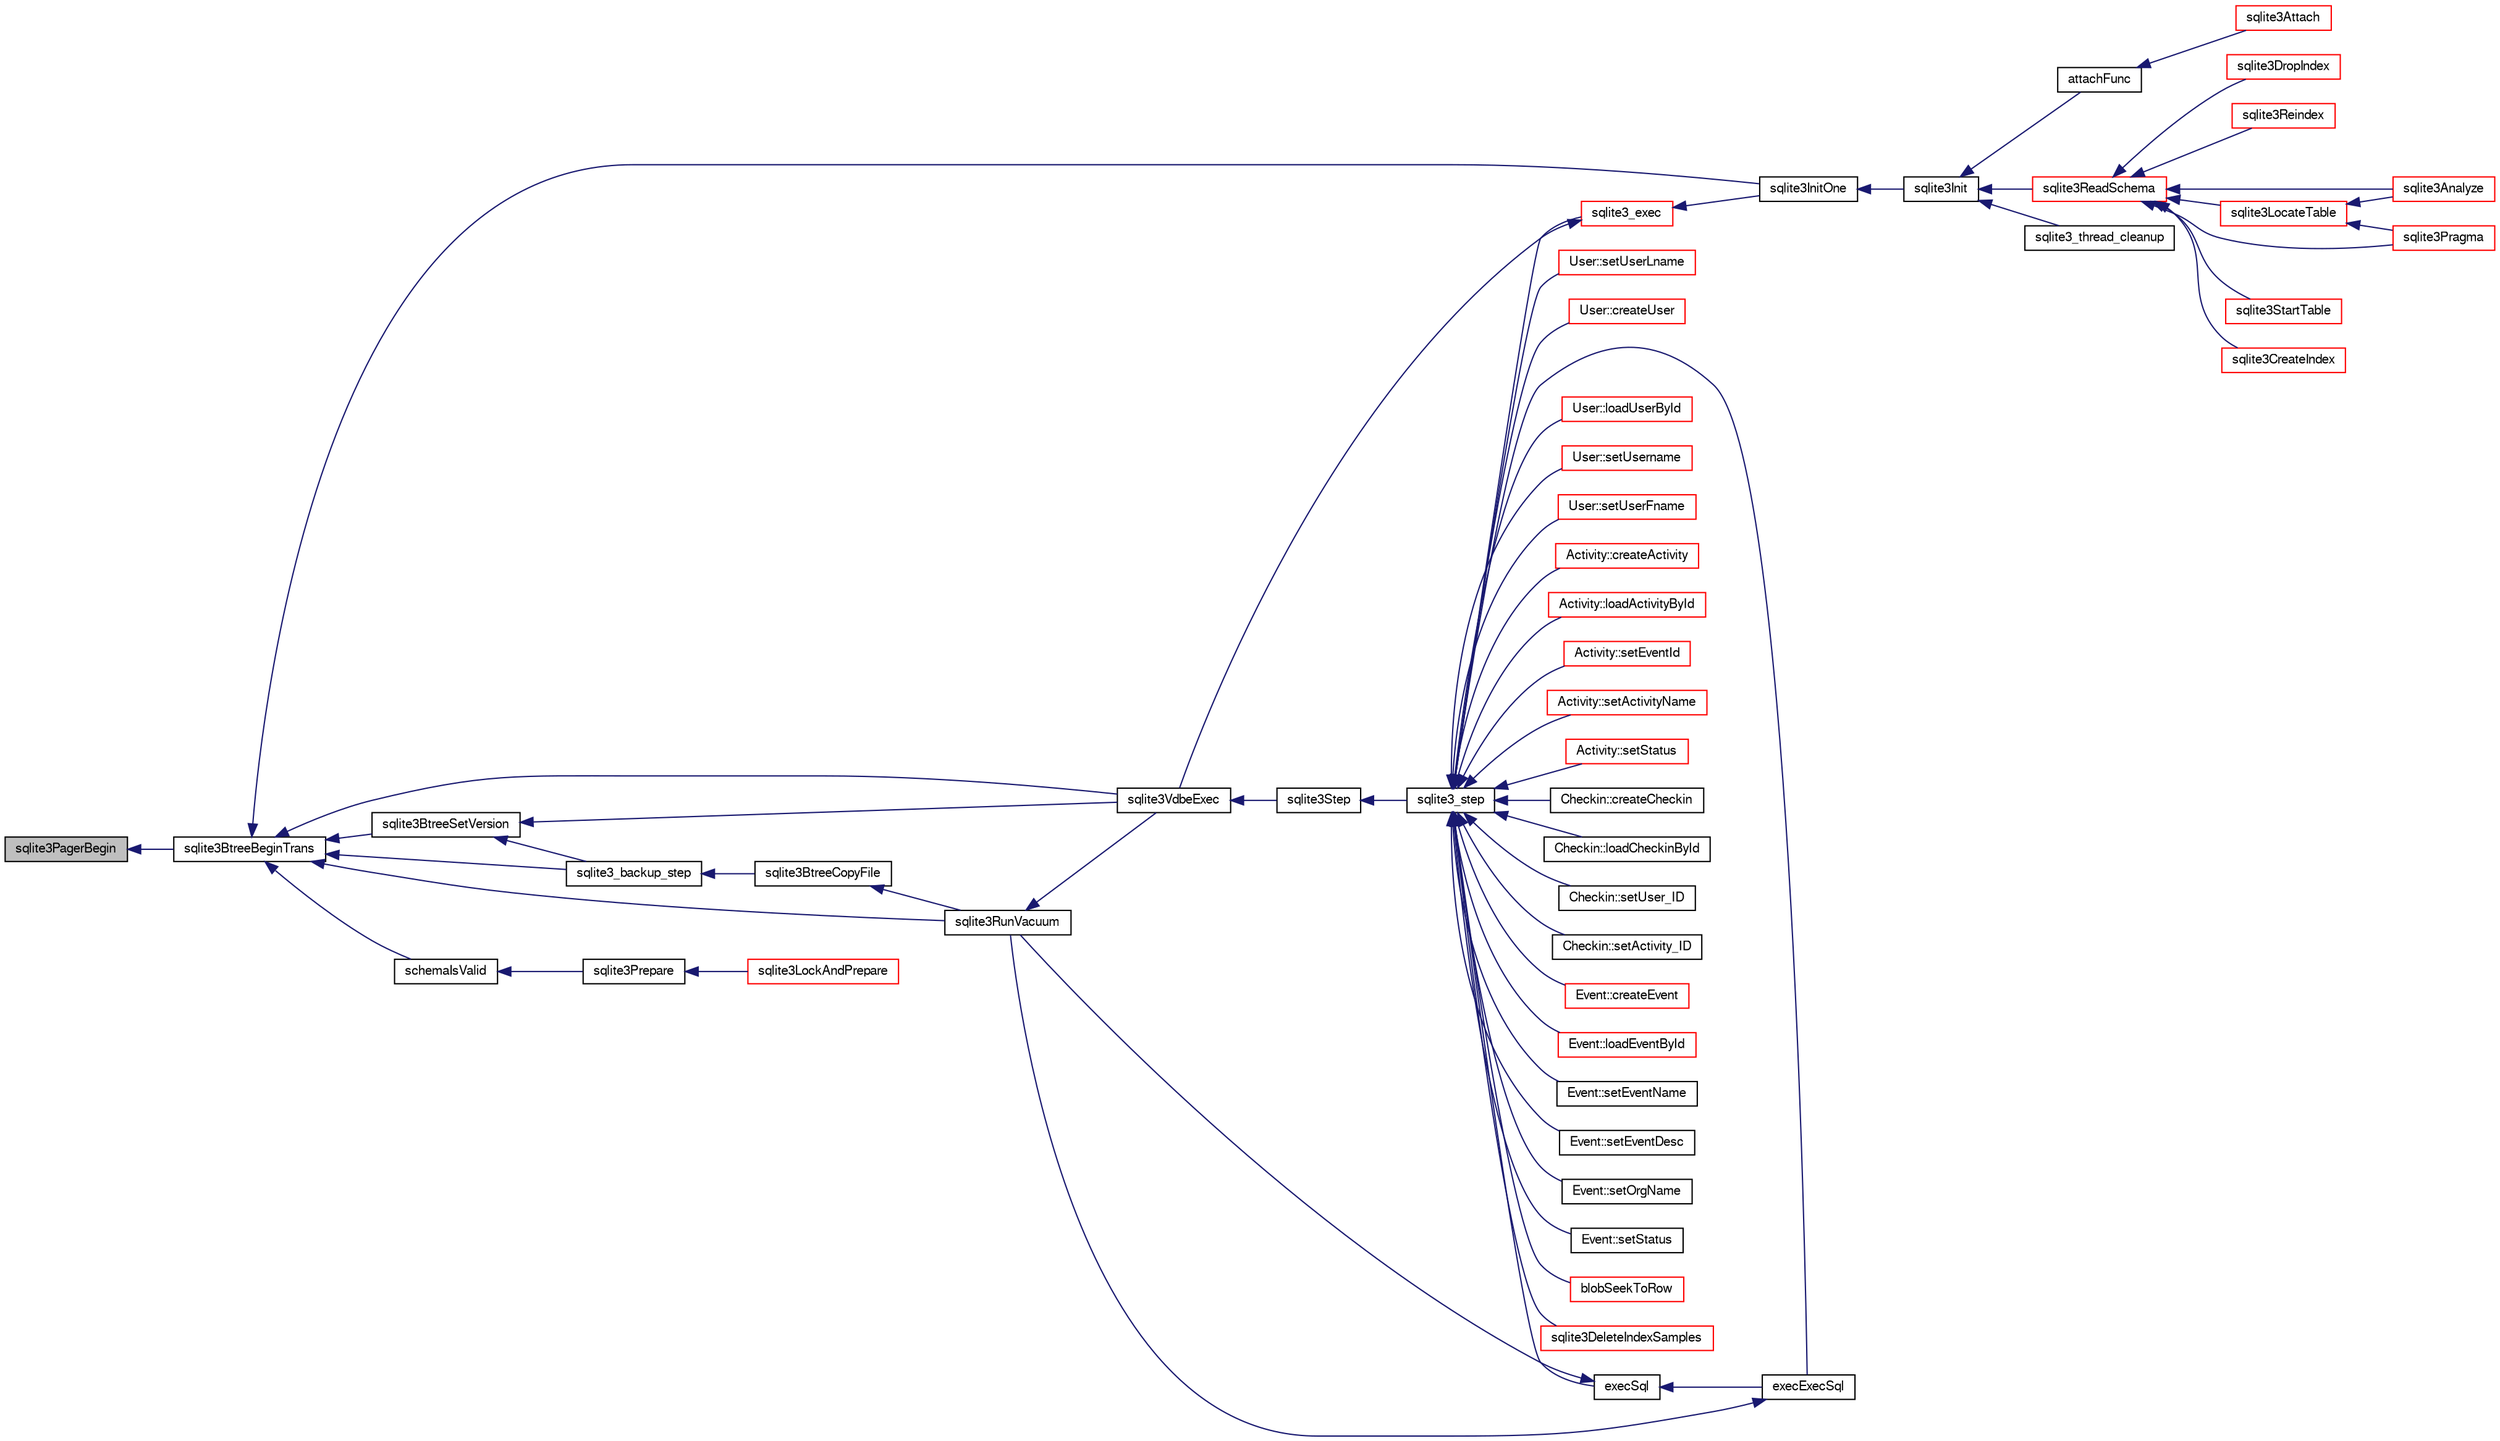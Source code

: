digraph "sqlite3PagerBegin"
{
  edge [fontname="FreeSans",fontsize="10",labelfontname="FreeSans",labelfontsize="10"];
  node [fontname="FreeSans",fontsize="10",shape=record];
  rankdir="LR";
  Node623434 [label="sqlite3PagerBegin",height=0.2,width=0.4,color="black", fillcolor="grey75", style="filled", fontcolor="black"];
  Node623434 -> Node623435 [dir="back",color="midnightblue",fontsize="10",style="solid",fontname="FreeSans"];
  Node623435 [label="sqlite3BtreeBeginTrans",height=0.2,width=0.4,color="black", fillcolor="white", style="filled",URL="$sqlite3_8c.html#a52d6706df15c67c22aa7d0e290c16bf5"];
  Node623435 -> Node623436 [dir="back",color="midnightblue",fontsize="10",style="solid",fontname="FreeSans"];
  Node623436 [label="sqlite3BtreeSetVersion",height=0.2,width=0.4,color="black", fillcolor="white", style="filled",URL="$sqlite3_8c.html#a2db3061b5c557699a47415ca0342ba01"];
  Node623436 -> Node623437 [dir="back",color="midnightblue",fontsize="10",style="solid",fontname="FreeSans"];
  Node623437 [label="sqlite3_backup_step",height=0.2,width=0.4,color="black", fillcolor="white", style="filled",URL="$sqlite3_8h.html#a1699b75e98d082eebc465a9e64c35269"];
  Node623437 -> Node623438 [dir="back",color="midnightblue",fontsize="10",style="solid",fontname="FreeSans"];
  Node623438 [label="sqlite3BtreeCopyFile",height=0.2,width=0.4,color="black", fillcolor="white", style="filled",URL="$sqlite3_8c.html#a4d9e19a79f0d5c1dfcef0bd137ae83f9"];
  Node623438 -> Node623439 [dir="back",color="midnightblue",fontsize="10",style="solid",fontname="FreeSans"];
  Node623439 [label="sqlite3RunVacuum",height=0.2,width=0.4,color="black", fillcolor="white", style="filled",URL="$sqlite3_8c.html#a5e83ddc7b3e7e8e79ad5d1fc92de1d2f"];
  Node623439 -> Node623440 [dir="back",color="midnightblue",fontsize="10",style="solid",fontname="FreeSans"];
  Node623440 [label="sqlite3VdbeExec",height=0.2,width=0.4,color="black", fillcolor="white", style="filled",URL="$sqlite3_8c.html#a8ce40a614bdc56719c4d642b1e4dfb21"];
  Node623440 -> Node623441 [dir="back",color="midnightblue",fontsize="10",style="solid",fontname="FreeSans"];
  Node623441 [label="sqlite3Step",height=0.2,width=0.4,color="black", fillcolor="white", style="filled",URL="$sqlite3_8c.html#a3f2872e873e2758a4beedad1d5113554"];
  Node623441 -> Node623442 [dir="back",color="midnightblue",fontsize="10",style="solid",fontname="FreeSans"];
  Node623442 [label="sqlite3_step",height=0.2,width=0.4,color="black", fillcolor="white", style="filled",URL="$sqlite3_8h.html#ac1e491ce36b7471eb28387f7d3c74334"];
  Node623442 -> Node623443 [dir="back",color="midnightblue",fontsize="10",style="solid",fontname="FreeSans"];
  Node623443 [label="Activity::createActivity",height=0.2,width=0.4,color="red", fillcolor="white", style="filled",URL="$classActivity.html#a813cc5e52c14ab49b39014c134e3425b"];
  Node623442 -> Node623446 [dir="back",color="midnightblue",fontsize="10",style="solid",fontname="FreeSans"];
  Node623446 [label="Activity::loadActivityById",height=0.2,width=0.4,color="red", fillcolor="white", style="filled",URL="$classActivity.html#abe4ffb4f08a47212ebf9013259d9e7fd"];
  Node623442 -> Node623448 [dir="back",color="midnightblue",fontsize="10",style="solid",fontname="FreeSans"];
  Node623448 [label="Activity::setEventId",height=0.2,width=0.4,color="red", fillcolor="white", style="filled",URL="$classActivity.html#adb1d0fd0d08f473e068f0a4086bfa9ca"];
  Node623442 -> Node623449 [dir="back",color="midnightblue",fontsize="10",style="solid",fontname="FreeSans"];
  Node623449 [label="Activity::setActivityName",height=0.2,width=0.4,color="red", fillcolor="white", style="filled",URL="$classActivity.html#a62dc3737b33915a36086f9dd26d16a81"];
  Node623442 -> Node623450 [dir="back",color="midnightblue",fontsize="10",style="solid",fontname="FreeSans"];
  Node623450 [label="Activity::setStatus",height=0.2,width=0.4,color="red", fillcolor="white", style="filled",URL="$classActivity.html#af618135a7738f4d2a7ee147a8ef912ea"];
  Node623442 -> Node623451 [dir="back",color="midnightblue",fontsize="10",style="solid",fontname="FreeSans"];
  Node623451 [label="Checkin::createCheckin",height=0.2,width=0.4,color="black", fillcolor="white", style="filled",URL="$classCheckin.html#a4e40acdf7fff0e607f6de4f24f3a163c"];
  Node623442 -> Node623452 [dir="back",color="midnightblue",fontsize="10",style="solid",fontname="FreeSans"];
  Node623452 [label="Checkin::loadCheckinById",height=0.2,width=0.4,color="black", fillcolor="white", style="filled",URL="$classCheckin.html#a3461f70ea6c68475225f2a07f78a21e0"];
  Node623442 -> Node623453 [dir="back",color="midnightblue",fontsize="10",style="solid",fontname="FreeSans"];
  Node623453 [label="Checkin::setUser_ID",height=0.2,width=0.4,color="black", fillcolor="white", style="filled",URL="$classCheckin.html#a76ab640f4f912876dbebf183db5359c6"];
  Node623442 -> Node623454 [dir="back",color="midnightblue",fontsize="10",style="solid",fontname="FreeSans"];
  Node623454 [label="Checkin::setActivity_ID",height=0.2,width=0.4,color="black", fillcolor="white", style="filled",URL="$classCheckin.html#ab2ff3ec2604ec73a42af25874a00b232"];
  Node623442 -> Node623455 [dir="back",color="midnightblue",fontsize="10",style="solid",fontname="FreeSans"];
  Node623455 [label="Event::createEvent",height=0.2,width=0.4,color="red", fillcolor="white", style="filled",URL="$classEvent.html#a77adb9f4a46ffb32c2d931f0691f5903"];
  Node623442 -> Node623456 [dir="back",color="midnightblue",fontsize="10",style="solid",fontname="FreeSans"];
  Node623456 [label="Event::loadEventById",height=0.2,width=0.4,color="red", fillcolor="white", style="filled",URL="$classEvent.html#afa66cea33f722dbeecb69cc98fdea055"];
  Node623442 -> Node623457 [dir="back",color="midnightblue",fontsize="10",style="solid",fontname="FreeSans"];
  Node623457 [label="Event::setEventName",height=0.2,width=0.4,color="black", fillcolor="white", style="filled",URL="$classEvent.html#a10596b6ca077df05184e30d62b08729d"];
  Node623442 -> Node623458 [dir="back",color="midnightblue",fontsize="10",style="solid",fontname="FreeSans"];
  Node623458 [label="Event::setEventDesc",height=0.2,width=0.4,color="black", fillcolor="white", style="filled",URL="$classEvent.html#ae36b8377dcae792f1c5c4726024c981b"];
  Node623442 -> Node623459 [dir="back",color="midnightblue",fontsize="10",style="solid",fontname="FreeSans"];
  Node623459 [label="Event::setOrgName",height=0.2,width=0.4,color="black", fillcolor="white", style="filled",URL="$classEvent.html#a19aac0f776bd764563a54977656cf680"];
  Node623442 -> Node623460 [dir="back",color="midnightblue",fontsize="10",style="solid",fontname="FreeSans"];
  Node623460 [label="Event::setStatus",height=0.2,width=0.4,color="black", fillcolor="white", style="filled",URL="$classEvent.html#ab0a6b9285af0f4172eb841e2b80f8972"];
  Node623442 -> Node623461 [dir="back",color="midnightblue",fontsize="10",style="solid",fontname="FreeSans"];
  Node623461 [label="blobSeekToRow",height=0.2,width=0.4,color="red", fillcolor="white", style="filled",URL="$sqlite3_8c.html#afff57e13332b98c8a44a7cebe38962ab"];
  Node623442 -> Node623464 [dir="back",color="midnightblue",fontsize="10",style="solid",fontname="FreeSans"];
  Node623464 [label="sqlite3DeleteIndexSamples",height=0.2,width=0.4,color="red", fillcolor="white", style="filled",URL="$sqlite3_8c.html#aaeda0302fbf61397ec009f65bed047ef"];
  Node623442 -> Node623632 [dir="back",color="midnightblue",fontsize="10",style="solid",fontname="FreeSans"];
  Node623632 [label="sqlite3_exec",height=0.2,width=0.4,color="red", fillcolor="white", style="filled",URL="$sqlite3_8h.html#a97487ec8150e0bcc8fa392ab8f0e24db"];
  Node623632 -> Node623440 [dir="back",color="midnightblue",fontsize="10",style="solid",fontname="FreeSans"];
  Node623632 -> Node623466 [dir="back",color="midnightblue",fontsize="10",style="solid",fontname="FreeSans"];
  Node623466 [label="sqlite3InitOne",height=0.2,width=0.4,color="black", fillcolor="white", style="filled",URL="$sqlite3_8c.html#ac4318b25df65269906b0379251fe9b85"];
  Node623466 -> Node623467 [dir="back",color="midnightblue",fontsize="10",style="solid",fontname="FreeSans"];
  Node623467 [label="sqlite3Init",height=0.2,width=0.4,color="black", fillcolor="white", style="filled",URL="$sqlite3_8c.html#aed74e3dc765631a833f522f425ff5a48"];
  Node623467 -> Node623468 [dir="back",color="midnightblue",fontsize="10",style="solid",fontname="FreeSans"];
  Node623468 [label="attachFunc",height=0.2,width=0.4,color="black", fillcolor="white", style="filled",URL="$sqlite3_8c.html#a69cb751a7da501b9a0aa37e0d7c3eaf7"];
  Node623468 -> Node623469 [dir="back",color="midnightblue",fontsize="10",style="solid",fontname="FreeSans"];
  Node623469 [label="sqlite3Attach",height=0.2,width=0.4,color="red", fillcolor="white", style="filled",URL="$sqlite3_8c.html#ae0907fe0b43cc1b4c7e6a16213e8546f"];
  Node623467 -> Node623472 [dir="back",color="midnightblue",fontsize="10",style="solid",fontname="FreeSans"];
  Node623472 [label="sqlite3ReadSchema",height=0.2,width=0.4,color="red", fillcolor="white", style="filled",URL="$sqlite3_8c.html#ac41a97f30334f7d35b2b5713097eca90"];
  Node623472 -> Node623473 [dir="back",color="midnightblue",fontsize="10",style="solid",fontname="FreeSans"];
  Node623473 [label="sqlite3Analyze",height=0.2,width=0.4,color="red", fillcolor="white", style="filled",URL="$sqlite3_8c.html#ac696deb1ccaae3fa855cfbd0bfd4d048"];
  Node623472 -> Node623474 [dir="back",color="midnightblue",fontsize="10",style="solid",fontname="FreeSans"];
  Node623474 [label="sqlite3LocateTable",height=0.2,width=0.4,color="red", fillcolor="white", style="filled",URL="$sqlite3_8c.html#adfeea5b18971250d4ff7f5a44e134d75"];
  Node623474 -> Node623473 [dir="back",color="midnightblue",fontsize="10",style="solid",fontname="FreeSans"];
  Node623474 -> Node623518 [dir="back",color="midnightblue",fontsize="10",style="solid",fontname="FreeSans"];
  Node623518 [label="sqlite3Pragma",height=0.2,width=0.4,color="red", fillcolor="white", style="filled",URL="$sqlite3_8c.html#a111391370f58f8e6a6eca51fd34d62ed"];
  Node623472 -> Node623562 [dir="back",color="midnightblue",fontsize="10",style="solid",fontname="FreeSans"];
  Node623562 [label="sqlite3StartTable",height=0.2,width=0.4,color="red", fillcolor="white", style="filled",URL="$sqlite3_8c.html#af49b4395f39d9078a0dda2484c183012"];
  Node623472 -> Node623479 [dir="back",color="midnightblue",fontsize="10",style="solid",fontname="FreeSans"];
  Node623479 [label="sqlite3CreateIndex",height=0.2,width=0.4,color="red", fillcolor="white", style="filled",URL="$sqlite3_8c.html#a8dbe5e590ab6c58a8c45f34f7c81e825"];
  Node623472 -> Node623564 [dir="back",color="midnightblue",fontsize="10",style="solid",fontname="FreeSans"];
  Node623564 [label="sqlite3DropIndex",height=0.2,width=0.4,color="red", fillcolor="white", style="filled",URL="$sqlite3_8c.html#a3ffd2536f34a0cf6d427710b06b71e83"];
  Node623472 -> Node623532 [dir="back",color="midnightblue",fontsize="10",style="solid",fontname="FreeSans"];
  Node623532 [label="sqlite3Reindex",height=0.2,width=0.4,color="red", fillcolor="white", style="filled",URL="$sqlite3_8c.html#abd189e31189391e1ef114b413ff4abbf"];
  Node623472 -> Node623518 [dir="back",color="midnightblue",fontsize="10",style="solid",fontname="FreeSans"];
  Node623467 -> Node623566 [dir="back",color="midnightblue",fontsize="10",style="solid",fontname="FreeSans"];
  Node623566 [label="sqlite3_thread_cleanup",height=0.2,width=0.4,color="black", fillcolor="white", style="filled",URL="$sqlite3_8h.html#a34980c829db84f02e1a1599063469f06"];
  Node623442 -> Node623624 [dir="back",color="midnightblue",fontsize="10",style="solid",fontname="FreeSans"];
  Node623624 [label="execSql",height=0.2,width=0.4,color="black", fillcolor="white", style="filled",URL="$sqlite3_8c.html#a7d16651b98a110662f4c265eff0246cb"];
  Node623624 -> Node623625 [dir="back",color="midnightblue",fontsize="10",style="solid",fontname="FreeSans"];
  Node623625 [label="execExecSql",height=0.2,width=0.4,color="black", fillcolor="white", style="filled",URL="$sqlite3_8c.html#ac1be09a6c047f21133d16378d301e0d4"];
  Node623625 -> Node623439 [dir="back",color="midnightblue",fontsize="10",style="solid",fontname="FreeSans"];
  Node623624 -> Node623439 [dir="back",color="midnightblue",fontsize="10",style="solid",fontname="FreeSans"];
  Node623442 -> Node623625 [dir="back",color="midnightblue",fontsize="10",style="solid",fontname="FreeSans"];
  Node623442 -> Node623626 [dir="back",color="midnightblue",fontsize="10",style="solid",fontname="FreeSans"];
  Node623626 [label="User::createUser",height=0.2,width=0.4,color="red", fillcolor="white", style="filled",URL="$classUser.html#a22ed673939e8cc0a136130b809bba513"];
  Node623442 -> Node623627 [dir="back",color="midnightblue",fontsize="10",style="solid",fontname="FreeSans"];
  Node623627 [label="User::loadUserById",height=0.2,width=0.4,color="red", fillcolor="white", style="filled",URL="$classUser.html#a863377665b7fb83c5547dcf9727f5092"];
  Node623442 -> Node623628 [dir="back",color="midnightblue",fontsize="10",style="solid",fontname="FreeSans"];
  Node623628 [label="User::setUsername",height=0.2,width=0.4,color="red", fillcolor="white", style="filled",URL="$classUser.html#aa0497022a136cb78de785b0a39ae60b1"];
  Node623442 -> Node623629 [dir="back",color="midnightblue",fontsize="10",style="solid",fontname="FreeSans"];
  Node623629 [label="User::setUserFname",height=0.2,width=0.4,color="red", fillcolor="white", style="filled",URL="$classUser.html#a72657eb55cd0ca437b4841a43f19912f"];
  Node623442 -> Node623630 [dir="back",color="midnightblue",fontsize="10",style="solid",fontname="FreeSans"];
  Node623630 [label="User::setUserLname",height=0.2,width=0.4,color="red", fillcolor="white", style="filled",URL="$classUser.html#aa25973387e5afe1aa6f60dd6545e33b5"];
  Node623436 -> Node623440 [dir="back",color="midnightblue",fontsize="10",style="solid",fontname="FreeSans"];
  Node623435 -> Node623437 [dir="back",color="midnightblue",fontsize="10",style="solid",fontname="FreeSans"];
  Node623435 -> Node623440 [dir="back",color="midnightblue",fontsize="10",style="solid",fontname="FreeSans"];
  Node623435 -> Node623466 [dir="back",color="midnightblue",fontsize="10",style="solid",fontname="FreeSans"];
  Node623435 -> Node623650 [dir="back",color="midnightblue",fontsize="10",style="solid",fontname="FreeSans"];
  Node623650 [label="schemaIsValid",height=0.2,width=0.4,color="black", fillcolor="white", style="filled",URL="$sqlite3_8c.html#a7c466fe28e7ca6f46b8bf72c46d9738d"];
  Node623650 -> Node623619 [dir="back",color="midnightblue",fontsize="10",style="solid",fontname="FreeSans"];
  Node623619 [label="sqlite3Prepare",height=0.2,width=0.4,color="black", fillcolor="white", style="filled",URL="$sqlite3_8c.html#acb25890858d0bf4b12eb7aae569f0c7b"];
  Node623619 -> Node623620 [dir="back",color="midnightblue",fontsize="10",style="solid",fontname="FreeSans"];
  Node623620 [label="sqlite3LockAndPrepare",height=0.2,width=0.4,color="red", fillcolor="white", style="filled",URL="$sqlite3_8c.html#a5db1ec5589aa2b02c6d979211a8789bd"];
  Node623435 -> Node623439 [dir="back",color="midnightblue",fontsize="10",style="solid",fontname="FreeSans"];
}
